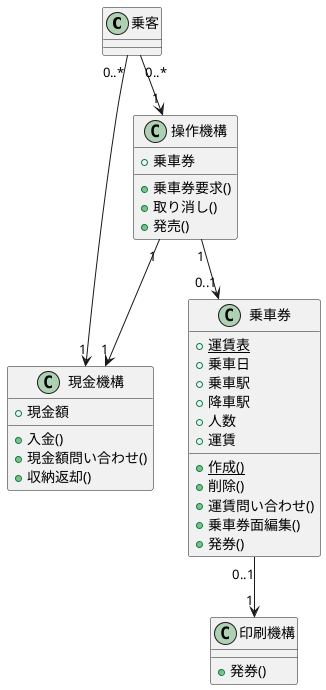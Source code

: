 ' 応用情報技術者過去問題 平成22年春期 午後問8のクラス図を再現

@startuml

class 乗客 {

}

class 操作機構 {
    + 乗車券
    + 乗車券要求()
    + 取り消し()
    + 発売()
}

class 現金機構 {
    + 現金額
    + 入金()
    + 現金額問い合わせ()
    + 収納返却()
}

class 印刷機構 {
    + 発券()
}

class 乗車券 {
    + {static} 運賃表
    + 乗車日
    + 乗車駅
    + 降車駅
    + 人数
    + 運賃
    + {static} 作成()
    + 削除()
    + 運賃問い合わせ()
    + 乗車券面編集()
    + 発券()
}



乗客 "0..*" --> "1" 操作機構
乗客 "0..*" -> "1" 現金機構

操作機構 "1" --> "1" 現金機構
操作機構 "1" --> "0..1" 乗車券

乗車券 "0..1" --> "1" 印刷機構



@enduml
